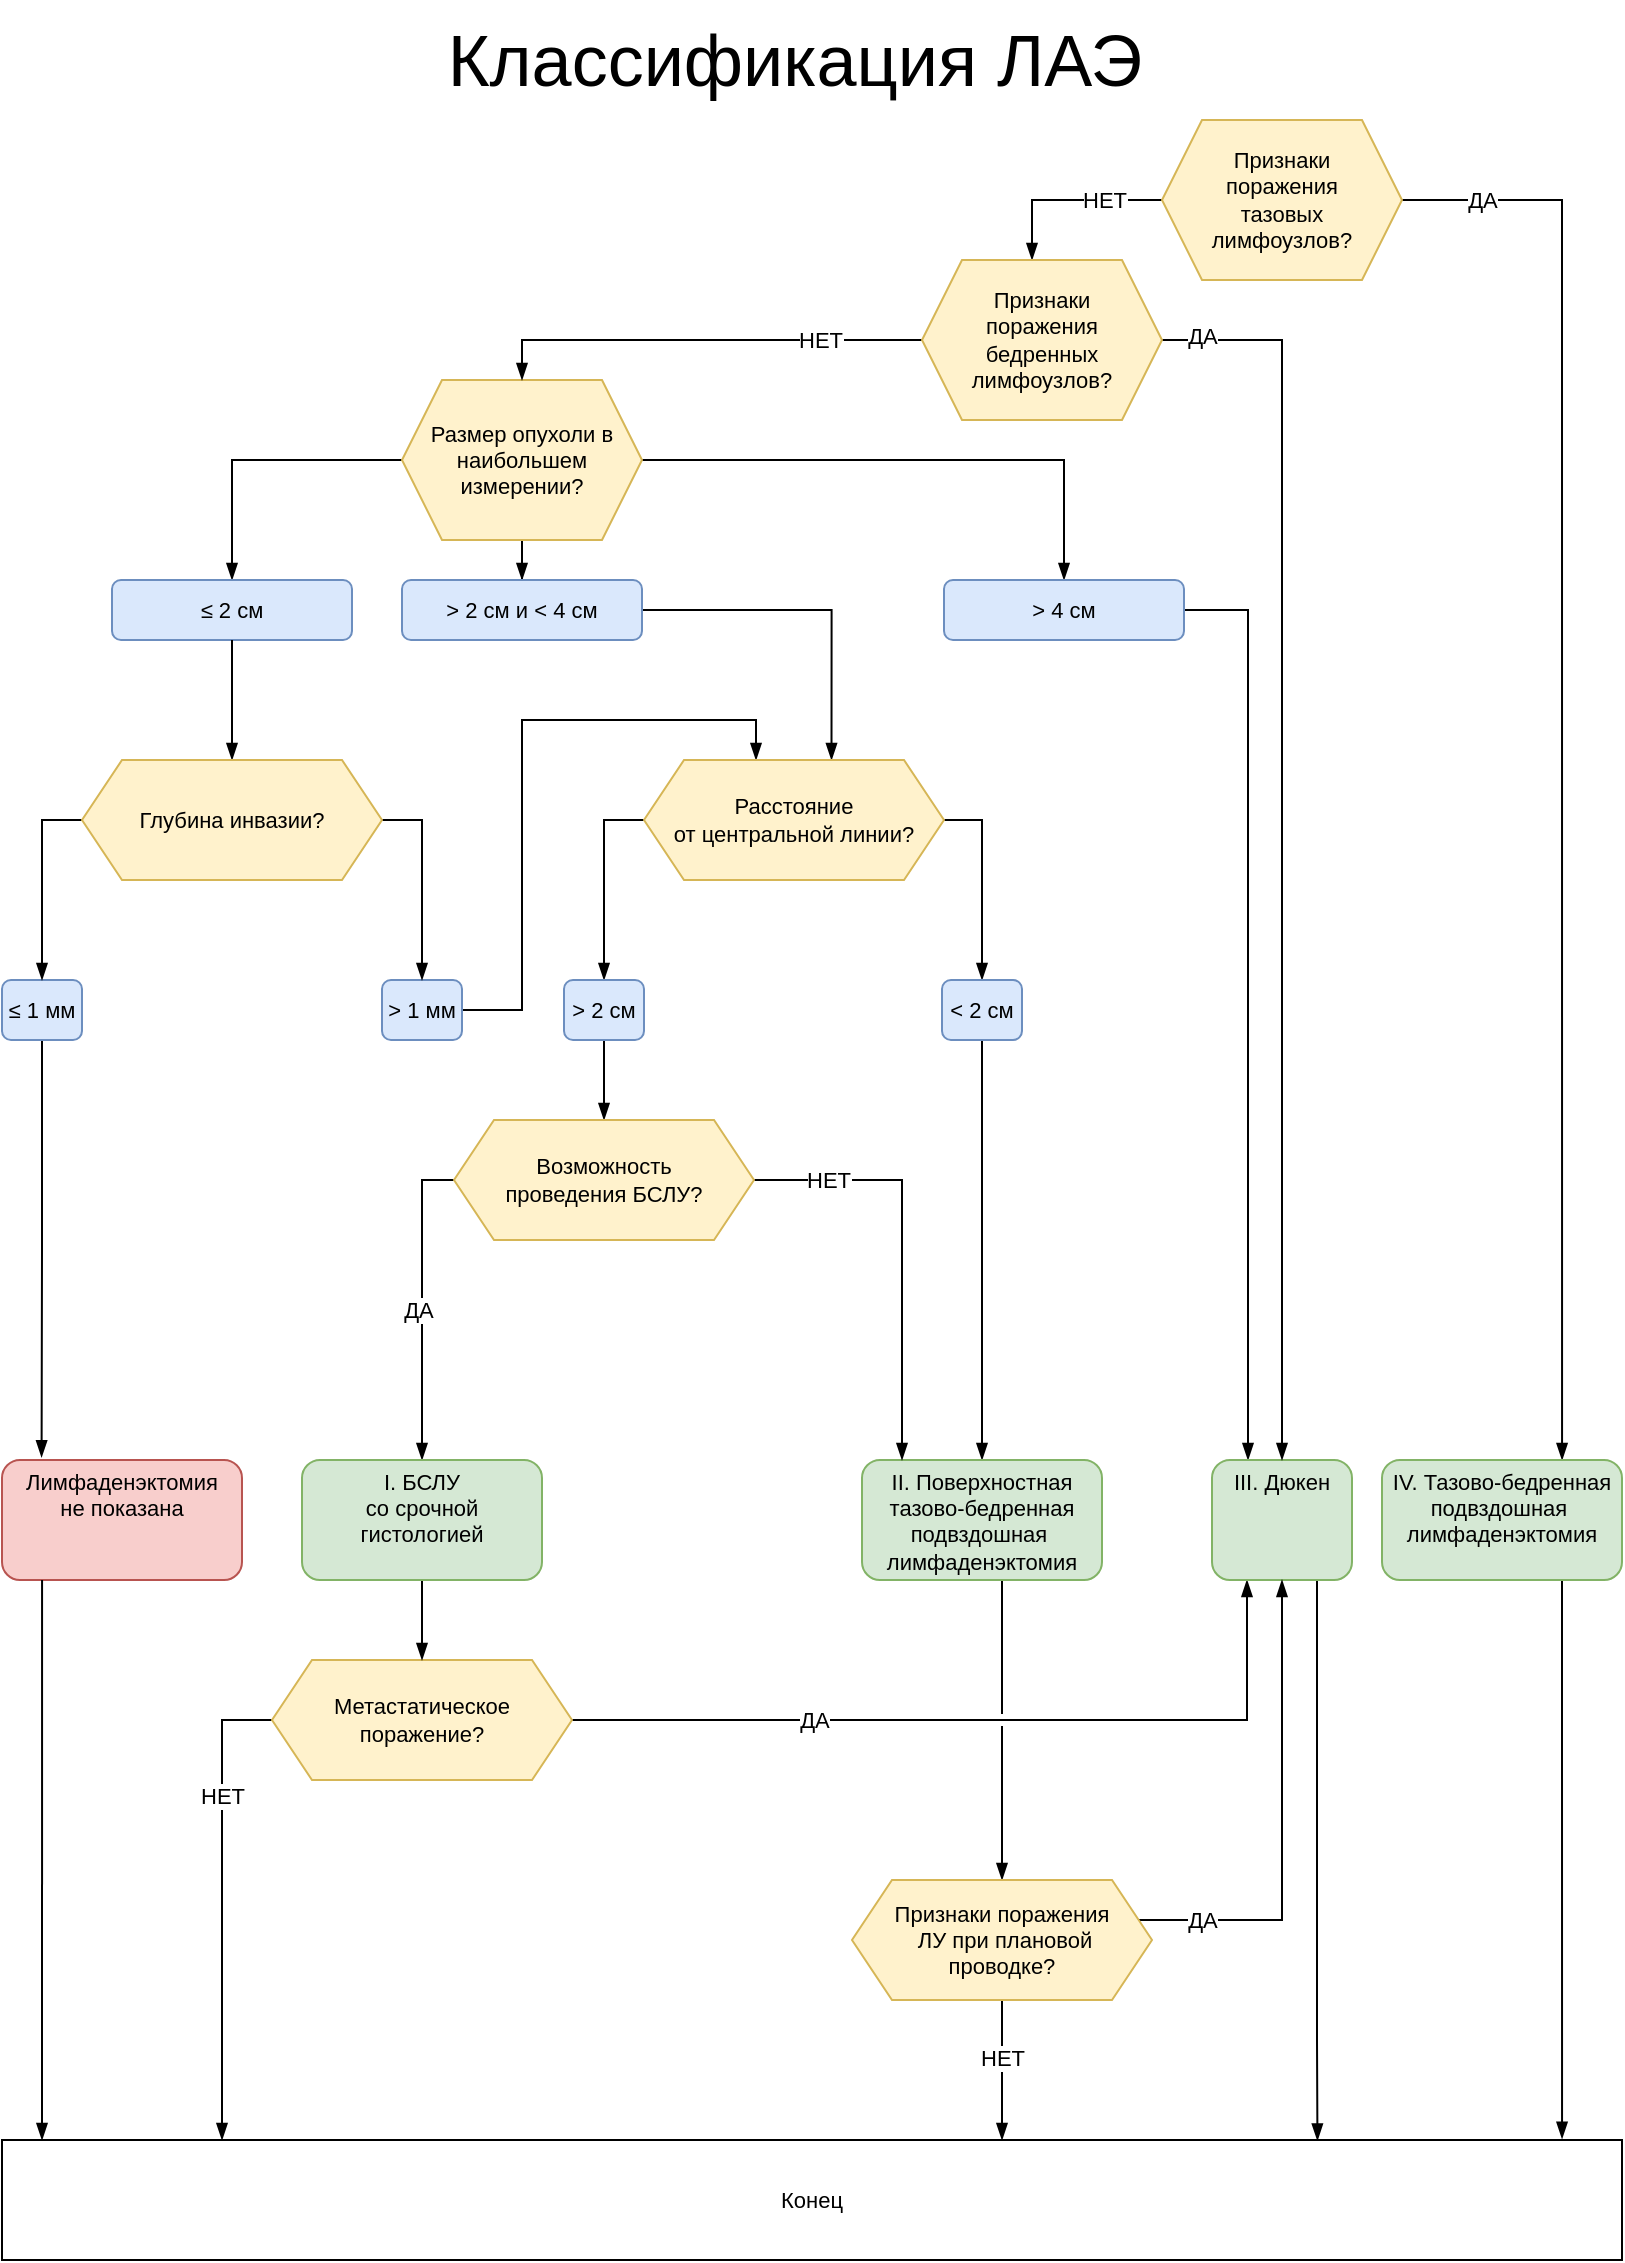 <mxfile version="21.2.8" type="device">
  <diagram id="C5RBs43oDa-KdzZeNtuy" name="Page-1">
    <mxGraphModel dx="1891" dy="1104" grid="1" gridSize="10" guides="1" tooltips="1" connect="1" arrows="1" fold="1" page="1" pageScale="1" pageWidth="827" pageHeight="1169" math="0" shadow="0">
      <root>
        <mxCell id="WIyWlLk6GJQsqaUBKTNV-0" />
        <mxCell id="WIyWlLk6GJQsqaUBKTNV-1" parent="WIyWlLk6GJQsqaUBKTNV-0" />
        <mxCell id="_jp2UerT5N_s9_eImcSw-8" style="edgeStyle=orthogonalEdgeStyle;rounded=0;orthogonalLoop=1;jettySize=auto;html=1;exitX=1;exitY=0.5;exitDx=0;exitDy=0;endArrow=blockThin;startSize=5;endFill=1;labelBackgroundColor=none;" parent="WIyWlLk6GJQsqaUBKTNV-1" source="_jp2UerT5N_s9_eImcSw-1" edge="1">
          <mxGeometry relative="1" as="geometry">
            <Array as="points">
              <mxPoint x="790" y="110" />
            </Array>
            <mxPoint x="709.998" y="40.023" as="sourcePoint" />
            <mxPoint x="790.033" y="740" as="targetPoint" />
          </mxGeometry>
        </mxCell>
        <mxCell id="_jp2UerT5N_s9_eImcSw-9" value="ДА" style="edgeLabel;html=1;align=center;verticalAlign=middle;resizable=0;points=[];endArrow=blockThin;rounded=0;strokeColor=default;startSize=5;endFill=1;labelBackgroundColor=default;" parent="_jp2UerT5N_s9_eImcSw-8" vertex="1" connectable="0">
          <mxGeometry x="-0.007" y="-3" relative="1" as="geometry">
            <mxPoint x="-37" y="-273" as="offset" />
          </mxGeometry>
        </mxCell>
        <mxCell id="_jp2UerT5N_s9_eImcSw-78" style="edgeStyle=orthogonalEdgeStyle;rounded=0;orthogonalLoop=1;jettySize=auto;html=1;endArrow=blockThin;startSize=5;endFill=1;labelBackgroundColor=none;" parent="WIyWlLk6GJQsqaUBKTNV-1" source="_jp2UerT5N_s9_eImcSw-1" target="_jp2UerT5N_s9_eImcSw-76" edge="1">
          <mxGeometry relative="1" as="geometry">
            <Array as="points">
              <mxPoint x="525" y="110" />
            </Array>
          </mxGeometry>
        </mxCell>
        <mxCell id="_jp2UerT5N_s9_eImcSw-79" value="НЕТ" style="edgeLabel;html=1;align=center;verticalAlign=middle;resizable=0;points=[];endArrow=blockThin;rounded=0;strokeColor=default;startSize=5;endFill=1;labelBackgroundColor=default;" parent="_jp2UerT5N_s9_eImcSw-78" vertex="1" connectable="0">
          <mxGeometry x="0.192" y="-1" relative="1" as="geometry">
            <mxPoint x="27" y="1" as="offset" />
          </mxGeometry>
        </mxCell>
        <mxCell id="_jp2UerT5N_s9_eImcSw-1" value="Признаки &lt;br&gt;поражения &lt;br&gt;тазовых &lt;br&gt;лимфоузлов?" style="shape=hexagon;perimeter=hexagonPerimeter2;whiteSpace=wrap;html=1;fixedSize=1;labelBackgroundColor=none;endArrow=blockThin;fontSize=11;rounded=0;startSize=5;endFill=1;fillColor=#fff2cc;strokeColor=#d6b656;" parent="WIyWlLk6GJQsqaUBKTNV-1" vertex="1">
          <mxGeometry x="590" y="70" width="120" height="80" as="geometry" />
        </mxCell>
        <mxCell id="_jp2UerT5N_s9_eImcSw-13" style="edgeStyle=orthogonalEdgeStyle;rounded=0;orthogonalLoop=1;jettySize=auto;html=1;entryX=0.5;entryY=0;entryDx=0;entryDy=0;exitX=0;exitY=0.5;exitDx=0;exitDy=0;startSize=5;endArrow=blockThin;endFill=1;labelBackgroundColor=none;" parent="WIyWlLk6GJQsqaUBKTNV-1" source="_jp2UerT5N_s9_eImcSw-4" target="_jp2UerT5N_s9_eImcSw-10" edge="1">
          <mxGeometry relative="1" as="geometry" />
        </mxCell>
        <mxCell id="_jp2UerT5N_s9_eImcSw-14" style="edgeStyle=orthogonalEdgeStyle;rounded=0;orthogonalLoop=1;jettySize=auto;html=1;exitX=0.5;exitY=1;exitDx=0;exitDy=0;endArrow=blockThin;startSize=5;endFill=1;labelBackgroundColor=none;" parent="WIyWlLk6GJQsqaUBKTNV-1" source="_jp2UerT5N_s9_eImcSw-4" target="_jp2UerT5N_s9_eImcSw-11" edge="1">
          <mxGeometry relative="1" as="geometry" />
        </mxCell>
        <mxCell id="_jp2UerT5N_s9_eImcSw-15" style="edgeStyle=orthogonalEdgeStyle;rounded=0;orthogonalLoop=1;jettySize=auto;html=1;entryX=0.5;entryY=0;entryDx=0;entryDy=0;endArrow=blockThin;startSize=5;endFill=1;labelBackgroundColor=none;" parent="WIyWlLk6GJQsqaUBKTNV-1" source="_jp2UerT5N_s9_eImcSw-4" target="_jp2UerT5N_s9_eImcSw-12" edge="1">
          <mxGeometry relative="1" as="geometry">
            <Array as="points">
              <mxPoint x="541" y="240" />
            </Array>
          </mxGeometry>
        </mxCell>
        <mxCell id="_jp2UerT5N_s9_eImcSw-4" value="Размер опухоли в наибольшем измерении?" style="shape=hexagon;perimeter=hexagonPerimeter2;whiteSpace=wrap;html=1;fixedSize=1;labelBackgroundColor=none;endArrow=blockThin;fontSize=11;rounded=0;startSize=5;endFill=1;fillColor=#fff2cc;strokeColor=#d6b656;" parent="WIyWlLk6GJQsqaUBKTNV-1" vertex="1">
          <mxGeometry x="210" y="200" width="120" height="80" as="geometry" />
        </mxCell>
        <mxCell id="_jp2UerT5N_s9_eImcSw-67" style="edgeStyle=orthogonalEdgeStyle;rounded=0;orthogonalLoop=1;jettySize=auto;html=1;entryX=0.963;entryY=-0.011;entryDx=0;entryDy=0;entryPerimeter=0;endArrow=blockThin;startSize=5;endFill=1;labelBackgroundColor=none;" parent="WIyWlLk6GJQsqaUBKTNV-1" source="_jp2UerT5N_s9_eImcSw-7" target="_jp2UerT5N_s9_eImcSw-43" edge="1">
          <mxGeometry relative="1" as="geometry">
            <Array as="points">
              <mxPoint x="790" y="850" />
              <mxPoint x="790" y="850" />
            </Array>
          </mxGeometry>
        </mxCell>
        <mxCell id="_jp2UerT5N_s9_eImcSw-7" value="IV. Тазово-бедренная подвздошная&amp;nbsp;&lt;br&gt;лимфаденэктомия" style="rounded=1;whiteSpace=wrap;html=1;fillColor=#d5e8d4;strokeColor=#82b366;labelBackgroundColor=none;endArrow=blockThin;fontSize=11;startSize=5;endFill=1;perimeterSpacing=0;verticalAlign=top;spacingTop=0;spacing=0;spacingLeft=2;spacingBottom=0;spacingRight=2;" parent="WIyWlLk6GJQsqaUBKTNV-1" vertex="1">
          <mxGeometry x="700" y="740" width="120" height="60" as="geometry" />
        </mxCell>
        <mxCell id="_jp2UerT5N_s9_eImcSw-10" value="≤ 2 см" style="rounded=1;whiteSpace=wrap;html=1;labelBackgroundColor=none;endArrow=blockThin;fontSize=11;startSize=5;endFill=1;fillColor=#dae8fc;strokeColor=#6c8ebf;" parent="WIyWlLk6GJQsqaUBKTNV-1" vertex="1">
          <mxGeometry x="65" y="300" width="120" height="30" as="geometry" />
        </mxCell>
        <mxCell id="_jp2UerT5N_s9_eImcSw-30" style="edgeStyle=orthogonalEdgeStyle;rounded=0;orthogonalLoop=1;jettySize=auto;html=1;entryX=0.625;entryY=0;entryDx=0;entryDy=0;endArrow=blockThin;startSize=5;endFill=1;labelBackgroundColor=none;" parent="WIyWlLk6GJQsqaUBKTNV-1" source="_jp2UerT5N_s9_eImcSw-11" target="_jp2UerT5N_s9_eImcSw-28" edge="1">
          <mxGeometry relative="1" as="geometry">
            <Array as="points">
              <mxPoint x="425" y="315" />
            </Array>
          </mxGeometry>
        </mxCell>
        <mxCell id="_jp2UerT5N_s9_eImcSw-11" value="&amp;gt;&amp;nbsp;2 см и &amp;lt; 4 см" style="rounded=1;whiteSpace=wrap;html=1;labelBackgroundColor=none;endArrow=blockThin;fontSize=11;startSize=5;endFill=1;fillColor=#dae8fc;strokeColor=#6c8ebf;" parent="WIyWlLk6GJQsqaUBKTNV-1" vertex="1">
          <mxGeometry x="210" y="300" width="120" height="30" as="geometry" />
        </mxCell>
        <mxCell id="_jp2UerT5N_s9_eImcSw-51" style="edgeStyle=orthogonalEdgeStyle;rounded=0;orthogonalLoop=1;jettySize=auto;html=1;endArrow=blockThin;startSize=5;endFill=1;labelBackgroundColor=none;entryX=0.25;entryY=0;entryDx=0;entryDy=0;" parent="WIyWlLk6GJQsqaUBKTNV-1" source="_jp2UerT5N_s9_eImcSw-12" target="_jp2UerT5N_s9_eImcSw-35" edge="1">
          <mxGeometry relative="1" as="geometry">
            <mxPoint x="525" y="390" as="targetPoint" />
            <Array as="points">
              <mxPoint x="633" y="315" />
              <mxPoint x="633" y="740" />
            </Array>
          </mxGeometry>
        </mxCell>
        <mxCell id="_jp2UerT5N_s9_eImcSw-12" value="&amp;gt;&amp;nbsp;4 см" style="rounded=1;whiteSpace=wrap;html=1;labelBackgroundColor=none;endArrow=blockThin;fontSize=11;startSize=5;endFill=1;fillColor=#dae8fc;strokeColor=#6c8ebf;" parent="WIyWlLk6GJQsqaUBKTNV-1" vertex="1">
          <mxGeometry x="481" y="300" width="120" height="30" as="geometry" />
        </mxCell>
        <mxCell id="_jp2UerT5N_s9_eImcSw-46" style="edgeStyle=orthogonalEdgeStyle;rounded=0;orthogonalLoop=1;jettySize=auto;html=1;entryX=0.165;entryY=-0.024;entryDx=0;entryDy=0;entryPerimeter=0;endArrow=blockThin;startSize=5;endFill=1;labelBackgroundColor=none;" parent="WIyWlLk6GJQsqaUBKTNV-1" source="_jp2UerT5N_s9_eImcSw-20" target="_jp2UerT5N_s9_eImcSw-26" edge="1">
          <mxGeometry relative="1" as="geometry" />
        </mxCell>
        <mxCell id="_jp2UerT5N_s9_eImcSw-20" value="≤ 1 мм" style="rounded=1;whiteSpace=wrap;html=1;labelBackgroundColor=none;endArrow=blockThin;fontSize=11;startSize=5;endFill=1;fillColor=#dae8fc;strokeColor=#6c8ebf;" parent="WIyWlLk6GJQsqaUBKTNV-1" vertex="1">
          <mxGeometry x="10" y="500" width="40" height="30" as="geometry" />
        </mxCell>
        <mxCell id="_jp2UerT5N_s9_eImcSw-29" style="edgeStyle=orthogonalEdgeStyle;rounded=0;orthogonalLoop=1;jettySize=auto;html=1;entryX=0.375;entryY=0;entryDx=0;entryDy=0;endArrow=blockThin;startSize=5;endFill=1;labelBackgroundColor=none;" parent="WIyWlLk6GJQsqaUBKTNV-1" source="_jp2UerT5N_s9_eImcSw-21" target="_jp2UerT5N_s9_eImcSw-28" edge="1">
          <mxGeometry relative="1" as="geometry">
            <Array as="points">
              <mxPoint x="270" y="515" />
              <mxPoint x="270" y="370" />
              <mxPoint x="387" y="370" />
              <mxPoint x="387" y="390" />
            </Array>
            <mxPoint x="410" y="360" as="targetPoint" />
          </mxGeometry>
        </mxCell>
        <mxCell id="_jp2UerT5N_s9_eImcSw-21" value="&amp;gt; 1 мм" style="rounded=1;whiteSpace=wrap;html=1;labelBackgroundColor=none;endArrow=blockThin;fontSize=11;startSize=5;endFill=1;fillColor=#dae8fc;strokeColor=#6c8ebf;" parent="WIyWlLk6GJQsqaUBKTNV-1" vertex="1">
          <mxGeometry x="200" y="500" width="40" height="30" as="geometry" />
        </mxCell>
        <mxCell id="_jp2UerT5N_s9_eImcSw-24" style="edgeStyle=orthogonalEdgeStyle;rounded=0;orthogonalLoop=1;jettySize=auto;html=1;exitX=1;exitY=0.5;exitDx=0;exitDy=0;endArrow=blockThin;startSize=5;endFill=1;labelBackgroundColor=none;" parent="WIyWlLk6GJQsqaUBKTNV-1" source="_jp2UerT5N_s9_eImcSw-22" target="_jp2UerT5N_s9_eImcSw-21" edge="1">
          <mxGeometry relative="1" as="geometry">
            <Array as="points">
              <mxPoint x="220" y="420" />
            </Array>
          </mxGeometry>
        </mxCell>
        <mxCell id="_jp2UerT5N_s9_eImcSw-59" style="edgeStyle=orthogonalEdgeStyle;rounded=0;orthogonalLoop=1;jettySize=auto;html=1;entryX=0.5;entryY=0;entryDx=0;entryDy=0;exitX=0;exitY=0.5;exitDx=0;exitDy=0;endArrow=blockThin;startSize=5;endFill=1;labelBackgroundColor=none;" parent="WIyWlLk6GJQsqaUBKTNV-1" source="_jp2UerT5N_s9_eImcSw-22" target="_jp2UerT5N_s9_eImcSw-20" edge="1">
          <mxGeometry relative="1" as="geometry">
            <Array as="points">
              <mxPoint x="30" y="420" />
            </Array>
          </mxGeometry>
        </mxCell>
        <mxCell id="_jp2UerT5N_s9_eImcSw-26" value="Лимфаденэктомия &lt;br&gt;не показана" style="rounded=1;whiteSpace=wrap;html=1;fillColor=#f8cecc;strokeColor=#b85450;labelBackgroundColor=none;endArrow=blockThin;fontSize=11;startSize=5;endFill=1;verticalAlign=top;spacingTop=0;spacing=0;spacingLeft=2;spacingBottom=0;spacingRight=2;" parent="WIyWlLk6GJQsqaUBKTNV-1" vertex="1">
          <mxGeometry x="10" y="740" width="120" height="60" as="geometry" />
        </mxCell>
        <mxCell id="_jp2UerT5N_s9_eImcSw-33" style="edgeStyle=orthogonalEdgeStyle;rounded=0;orthogonalLoop=1;jettySize=auto;html=1;entryX=0.5;entryY=0;entryDx=0;entryDy=0;exitX=0;exitY=0.5;exitDx=0;exitDy=0;endArrow=blockThin;startSize=5;endFill=1;labelBackgroundColor=none;" parent="WIyWlLk6GJQsqaUBKTNV-1" source="_jp2UerT5N_s9_eImcSw-28" target="_jp2UerT5N_s9_eImcSw-31" edge="1">
          <mxGeometry relative="1" as="geometry">
            <mxPoint x="376" y="450" as="sourcePoint" />
            <Array as="points">
              <mxPoint x="311" y="420" />
            </Array>
          </mxGeometry>
        </mxCell>
        <mxCell id="_jp2UerT5N_s9_eImcSw-34" style="edgeStyle=orthogonalEdgeStyle;rounded=0;orthogonalLoop=1;jettySize=auto;html=1;entryX=0.5;entryY=0;entryDx=0;entryDy=0;exitX=1;exitY=0.5;exitDx=0;exitDy=0;endArrow=blockThin;startSize=5;endFill=1;labelBackgroundColor=none;" parent="WIyWlLk6GJQsqaUBKTNV-1" source="_jp2UerT5N_s9_eImcSw-28" target="_jp2UerT5N_s9_eImcSw-32" edge="1">
          <mxGeometry relative="1" as="geometry">
            <mxPoint x="376" y="450" as="sourcePoint" />
            <Array as="points">
              <mxPoint x="500" y="420" />
              <mxPoint x="500" y="500" />
            </Array>
          </mxGeometry>
        </mxCell>
        <mxCell id="_jp2UerT5N_s9_eImcSw-28" value="Расстояние &lt;br&gt;от центральной линии?" style="shape=hexagon;perimeter=hexagonPerimeter2;whiteSpace=wrap;html=1;fixedSize=1;labelBackgroundColor=none;endArrow=blockThin;fontSize=11;rounded=0;startSize=5;endFill=1;fillColor=#fff2cc;strokeColor=#d6b656;" parent="WIyWlLk6GJQsqaUBKTNV-1" vertex="1">
          <mxGeometry x="331" y="390" width="150" height="60" as="geometry" />
        </mxCell>
        <mxCell id="_jp2UerT5N_s9_eImcSw-37" style="edgeStyle=orthogonalEdgeStyle;rounded=0;orthogonalLoop=1;jettySize=auto;html=1;entryX=0.5;entryY=0;entryDx=0;entryDy=0;endArrow=blockThin;startSize=5;endFill=1;labelBackgroundColor=none;" parent="WIyWlLk6GJQsqaUBKTNV-1" source="_jp2UerT5N_s9_eImcSw-31" target="_jp2UerT5N_s9_eImcSw-68" edge="1">
          <mxGeometry relative="1" as="geometry">
            <mxPoint x="331" y="580" as="targetPoint" />
          </mxGeometry>
        </mxCell>
        <mxCell id="_jp2UerT5N_s9_eImcSw-31" value="&amp;gt;&amp;nbsp;2 см" style="rounded=1;whiteSpace=wrap;html=1;labelBackgroundColor=none;endArrow=blockThin;fontSize=11;startSize=5;endFill=1;fillColor=#dae8fc;strokeColor=#6c8ebf;" parent="WIyWlLk6GJQsqaUBKTNV-1" vertex="1">
          <mxGeometry x="291" y="500" width="40" height="30" as="geometry" />
        </mxCell>
        <mxCell id="_jp2UerT5N_s9_eImcSw-41" style="edgeStyle=orthogonalEdgeStyle;rounded=0;orthogonalLoop=1;jettySize=auto;html=1;jumpStyle=gap;exitX=1;exitY=0.5;exitDx=0;exitDy=0;entryX=0.25;entryY=1;entryDx=0;entryDy=0;endArrow=blockThin;startSize=5;endFill=1;labelBackgroundColor=none;" parent="WIyWlLk6GJQsqaUBKTNV-1" source="_jp2UerT5N_s9_eImcSw-40" target="_jp2UerT5N_s9_eImcSw-35" edge="1">
          <mxGeometry relative="1" as="geometry">
            <mxPoint x="36" y="860" as="targetPoint" />
            <Array as="points">
              <mxPoint x="632" y="870" />
            </Array>
          </mxGeometry>
        </mxCell>
        <mxCell id="_jp2UerT5N_s9_eImcSw-42" value="ДА" style="edgeLabel;html=1;align=center;verticalAlign=middle;resizable=0;points=[];endArrow=blockThin;rounded=0;strokeColor=default;startSize=5;endFill=1;labelBackgroundColor=default;" parent="_jp2UerT5N_s9_eImcSw-41" vertex="1" connectable="0">
          <mxGeometry x="-0.123" y="-1" relative="1" as="geometry">
            <mxPoint x="-58" y="-1" as="offset" />
          </mxGeometry>
        </mxCell>
        <mxCell id="_jp2UerT5N_s9_eImcSw-48" style="edgeStyle=orthogonalEdgeStyle;rounded=0;orthogonalLoop=1;jettySize=auto;html=1;entryX=0.5;entryY=0;entryDx=0;entryDy=0;endArrow=blockThin;startSize=5;endFill=1;labelBackgroundColor=none;" parent="WIyWlLk6GJQsqaUBKTNV-1" source="_jp2UerT5N_s9_eImcSw-32" target="_jp2UerT5N_s9_eImcSw-57" edge="1">
          <mxGeometry relative="1" as="geometry">
            <mxPoint x="497" y="620" as="targetPoint" />
            <Array as="points">
              <mxPoint x="500" y="740" />
            </Array>
          </mxGeometry>
        </mxCell>
        <mxCell id="_jp2UerT5N_s9_eImcSw-32" value="&amp;lt;&amp;nbsp;2 см" style="rounded=1;whiteSpace=wrap;html=1;labelBackgroundColor=none;endArrow=blockThin;fontSize=11;startSize=5;endFill=1;fillColor=#dae8fc;strokeColor=#6c8ebf;" parent="WIyWlLk6GJQsqaUBKTNV-1" vertex="1">
          <mxGeometry x="480" y="500" width="40" height="30" as="geometry" />
        </mxCell>
        <mxCell id="_jp2UerT5N_s9_eImcSw-49" style="edgeStyle=orthogonalEdgeStyle;rounded=0;orthogonalLoop=1;jettySize=auto;html=1;exitX=0.75;exitY=1;exitDx=0;exitDy=0;entryX=0.812;entryY=0.004;entryDx=0;entryDy=0;entryPerimeter=0;endArrow=blockThin;startSize=5;endFill=1;labelBackgroundColor=none;" parent="WIyWlLk6GJQsqaUBKTNV-1" source="_jp2UerT5N_s9_eImcSw-35" target="_jp2UerT5N_s9_eImcSw-43" edge="1">
          <mxGeometry relative="1" as="geometry">
            <mxPoint x="680" y="1040" as="targetPoint" />
            <Array as="points">
              <mxPoint x="668" y="1030" />
              <mxPoint x="668" y="1030" />
            </Array>
          </mxGeometry>
        </mxCell>
        <mxCell id="_jp2UerT5N_s9_eImcSw-35" value="III. Дюкен" style="rounded=1;whiteSpace=wrap;html=1;fillColor=#d5e8d4;strokeColor=#82b366;labelBackgroundColor=none;endArrow=blockThin;fontSize=11;startSize=5;endFill=1;verticalAlign=top;spacingTop=0;spacing=0;spacingLeft=2;spacingBottom=0;spacingRight=2;" parent="WIyWlLk6GJQsqaUBKTNV-1" vertex="1">
          <mxGeometry x="615" y="740" width="70" height="60" as="geometry" />
        </mxCell>
        <mxCell id="_jp2UerT5N_s9_eImcSw-44" style="edgeStyle=orthogonalEdgeStyle;rounded=0;orthogonalLoop=1;jettySize=auto;html=1;endArrow=blockThin;startSize=5;endFill=1;labelBackgroundColor=none;" parent="WIyWlLk6GJQsqaUBKTNV-1" source="_jp2UerT5N_s9_eImcSw-40" target="_jp2UerT5N_s9_eImcSw-43" edge="1">
          <mxGeometry relative="1" as="geometry">
            <mxPoint x="376.059" y="1080" as="targetPoint" />
            <Array as="points">
              <mxPoint x="120" y="870" />
            </Array>
          </mxGeometry>
        </mxCell>
        <mxCell id="_jp2UerT5N_s9_eImcSw-45" value="НЕТ" style="edgeLabel;html=1;align=center;verticalAlign=middle;resizable=0;points=[];endArrow=blockThin;rounded=0;strokeColor=default;startSize=5;endFill=1;labelBackgroundColor=default;" parent="_jp2UerT5N_s9_eImcSw-44" vertex="1" connectable="0">
          <mxGeometry x="-0.211" y="2" relative="1" as="geometry">
            <mxPoint x="-2" y="-30" as="offset" />
          </mxGeometry>
        </mxCell>
        <mxCell id="_jp2UerT5N_s9_eImcSw-40" value="Метастатическое поражение?" style="shape=hexagon;perimeter=hexagonPerimeter2;whiteSpace=wrap;html=1;fixedSize=1;labelBackgroundColor=none;endArrow=blockThin;fontSize=11;rounded=0;startSize=5;endFill=1;fillColor=#fff2cc;strokeColor=#d6b656;" parent="WIyWlLk6GJQsqaUBKTNV-1" vertex="1">
          <mxGeometry x="145" y="840" width="150" height="60" as="geometry" />
        </mxCell>
        <mxCell id="_jp2UerT5N_s9_eImcSw-43" value="Конец" style="rounded=0;whiteSpace=wrap;html=1;labelBackgroundColor=none;endArrow=blockThin;fontSize=11;startSize=5;endFill=1;" parent="WIyWlLk6GJQsqaUBKTNV-1" vertex="1">
          <mxGeometry x="10" y="1080" width="810" height="60" as="geometry" />
        </mxCell>
        <mxCell id="_jp2UerT5N_s9_eImcSw-47" style="edgeStyle=orthogonalEdgeStyle;rounded=0;orthogonalLoop=1;jettySize=auto;html=1;jumpStyle=arc;exitX=0.167;exitY=1;exitDx=0;exitDy=0;exitPerimeter=0;endArrow=blockThin;startSize=5;endFill=1;labelBackgroundColor=none;" parent="WIyWlLk6GJQsqaUBKTNV-1" source="_jp2UerT5N_s9_eImcSw-26" edge="1">
          <mxGeometry relative="1" as="geometry">
            <mxPoint x="30" y="1080" as="targetPoint" />
            <Array as="points">
              <mxPoint x="30" y="1080" />
            </Array>
          </mxGeometry>
        </mxCell>
        <mxCell id="_jp2UerT5N_s9_eImcSw-55" style="edgeStyle=orthogonalEdgeStyle;rounded=0;orthogonalLoop=1;jettySize=auto;html=1;entryX=0.5;entryY=0;entryDx=0;entryDy=0;" parent="WIyWlLk6GJQsqaUBKTNV-1" edge="1">
          <mxGeometry relative="1" as="geometry">
            <mxPoint x="925" y="470" as="sourcePoint" />
            <Array as="points">
              <mxPoint x="925" y="500" />
              <mxPoint x="925" y="500" />
            </Array>
          </mxGeometry>
        </mxCell>
        <mxCell id="_jp2UerT5N_s9_eImcSw-85" style="edgeStyle=orthogonalEdgeStyle;rounded=0;orthogonalLoop=1;jettySize=auto;html=1;endArrow=blockThin;startSize=5;endFill=1;labelBackgroundColor=none;jumpStyle=gap;" parent="WIyWlLk6GJQsqaUBKTNV-1" source="_jp2UerT5N_s9_eImcSw-57" target="_jp2UerT5N_s9_eImcSw-84" edge="1">
          <mxGeometry relative="1" as="geometry">
            <Array as="points">
              <mxPoint x="510" y="900" />
              <mxPoint x="510" y="900" />
            </Array>
          </mxGeometry>
        </mxCell>
        <mxCell id="_jp2UerT5N_s9_eImcSw-57" value="II. Поверхностная тазово-бедренная подвздошная&amp;nbsp;&lt;br&gt;лимфаденэктомия" style="rounded=1;whiteSpace=wrap;html=1;fillColor=#d5e8d4;strokeColor=#82b366;labelBackgroundColor=none;endArrow=blockThin;fontSize=11;startSize=5;endFill=1;verticalAlign=top;spacing=0;spacingTop=0;spacingLeft=2;spacingBottom=0;spacingRight=2;" parent="WIyWlLk6GJQsqaUBKTNV-1" vertex="1">
          <mxGeometry x="440" y="740" width="120" height="60" as="geometry" />
        </mxCell>
        <mxCell id="_jp2UerT5N_s9_eImcSw-61" value="" style="edgeStyle=orthogonalEdgeStyle;rounded=0;orthogonalLoop=1;jettySize=auto;html=1;endArrow=blockThin;startSize=5;endFill=1;labelBackgroundColor=none;" parent="WIyWlLk6GJQsqaUBKTNV-1" source="_jp2UerT5N_s9_eImcSw-10" target="_jp2UerT5N_s9_eImcSw-22" edge="1">
          <mxGeometry relative="1" as="geometry">
            <mxPoint x="106" y="280" as="sourcePoint" />
            <mxPoint x="106" y="400" as="targetPoint" />
          </mxGeometry>
        </mxCell>
        <mxCell id="_jp2UerT5N_s9_eImcSw-22" value="Глубина инвазии?" style="shape=hexagon;perimeter=hexagonPerimeter2;whiteSpace=wrap;html=1;fixedSize=1;labelBackgroundColor=none;endArrow=blockThin;fontSize=11;rounded=0;startSize=5;endFill=1;fillColor=#fff2cc;strokeColor=#d6b656;" parent="WIyWlLk6GJQsqaUBKTNV-1" vertex="1">
          <mxGeometry x="50" y="390" width="150" height="60" as="geometry" />
        </mxCell>
        <mxCell id="_jp2UerT5N_s9_eImcSw-70" style="edgeStyle=orthogonalEdgeStyle;rounded=0;orthogonalLoop=1;jettySize=auto;html=1;endArrow=blockThin;startSize=5;endFill=1;labelBackgroundColor=none;" parent="WIyWlLk6GJQsqaUBKTNV-1" source="_jp2UerT5N_s9_eImcSw-68" target="_jp2UerT5N_s9_eImcSw-69" edge="1">
          <mxGeometry relative="1" as="geometry">
            <Array as="points">
              <mxPoint x="220" y="600" />
            </Array>
          </mxGeometry>
        </mxCell>
        <mxCell id="_jp2UerT5N_s9_eImcSw-71" value="ДА" style="edgeLabel;html=1;align=center;verticalAlign=middle;resizable=0;points=[];endArrow=blockThin;rounded=0;strokeColor=default;startSize=5;endFill=1;labelBackgroundColor=default;" parent="_jp2UerT5N_s9_eImcSw-70" vertex="1" connectable="0">
          <mxGeometry x="0.034" y="-2" relative="1" as="geometry">
            <mxPoint as="offset" />
          </mxGeometry>
        </mxCell>
        <mxCell id="_jp2UerT5N_s9_eImcSw-72" style="edgeStyle=orthogonalEdgeStyle;rounded=0;orthogonalLoop=1;jettySize=auto;html=1;shadow=0;jumpStyle=arc;exitX=1;exitY=0.5;exitDx=0;exitDy=0;endArrow=blockThin;startSize=5;endFill=1;labelBackgroundColor=none;" parent="WIyWlLk6GJQsqaUBKTNV-1" source="_jp2UerT5N_s9_eImcSw-68" target="_jp2UerT5N_s9_eImcSw-57" edge="1">
          <mxGeometry relative="1" as="geometry">
            <mxPoint x="331" y="630" as="sourcePoint" />
            <mxPoint x="601" y="656" as="targetPoint" />
            <Array as="points">
              <mxPoint x="460" y="600" />
            </Array>
          </mxGeometry>
        </mxCell>
        <mxCell id="_jp2UerT5N_s9_eImcSw-73" value="НЕТ" style="edgeLabel;html=1;align=center;verticalAlign=middle;resizable=0;points=[];endArrow=blockThin;rounded=0;strokeColor=default;startSize=5;endFill=1;labelBackgroundColor=default;" parent="_jp2UerT5N_s9_eImcSw-72" vertex="1" connectable="0">
          <mxGeometry x="-0.441" relative="1" as="geometry">
            <mxPoint x="-23" as="offset" />
          </mxGeometry>
        </mxCell>
        <mxCell id="_jp2UerT5N_s9_eImcSw-68" value="Возможность&lt;br&gt;проведения БСЛУ?" style="shape=hexagon;perimeter=hexagonPerimeter2;whiteSpace=wrap;html=1;fixedSize=1;labelBackgroundColor=none;endArrow=blockThin;fontSize=11;rounded=0;startSize=5;endFill=1;fillColor=#fff2cc;strokeColor=#d6b656;" parent="WIyWlLk6GJQsqaUBKTNV-1" vertex="1">
          <mxGeometry x="236" y="570" width="150" height="60" as="geometry" />
        </mxCell>
        <mxCell id="_jp2UerT5N_s9_eImcSw-74" style="edgeStyle=orthogonalEdgeStyle;rounded=0;orthogonalLoop=1;jettySize=auto;html=1;endArrow=blockThin;startSize=5;endFill=1;labelBackgroundColor=none;" parent="WIyWlLk6GJQsqaUBKTNV-1" source="_jp2UerT5N_s9_eImcSw-69" target="_jp2UerT5N_s9_eImcSw-40" edge="1">
          <mxGeometry relative="1" as="geometry" />
        </mxCell>
        <mxCell id="_jp2UerT5N_s9_eImcSw-69" value="I. БСЛУ&lt;br&gt;со срочной гистологией" style="rounded=1;whiteSpace=wrap;html=1;fillColor=#d5e8d4;strokeColor=#82b366;labelBackgroundColor=none;endArrow=blockThin;fontSize=11;startSize=5;endFill=1;verticalAlign=top;spacingTop=0;spacing=0;spacingLeft=2;spacingBottom=0;spacingRight=2;" parent="WIyWlLk6GJQsqaUBKTNV-1" vertex="1">
          <mxGeometry x="160" y="740" width="120" height="60" as="geometry" />
        </mxCell>
        <mxCell id="_jp2UerT5N_s9_eImcSw-80" style="edgeStyle=orthogonalEdgeStyle;rounded=0;orthogonalLoop=1;jettySize=auto;html=1;endArrow=blockThin;startSize=5;endFill=1;labelBackgroundColor=none;" parent="WIyWlLk6GJQsqaUBKTNV-1" source="_jp2UerT5N_s9_eImcSw-76" target="_jp2UerT5N_s9_eImcSw-4" edge="1">
          <mxGeometry relative="1" as="geometry">
            <Array as="points">
              <mxPoint x="270" y="180" />
            </Array>
          </mxGeometry>
        </mxCell>
        <mxCell id="_jp2UerT5N_s9_eImcSw-81" value="НЕТ" style="edgeLabel;html=1;align=center;verticalAlign=middle;resizable=0;points=[];endArrow=blockThin;rounded=0;strokeColor=default;startSize=5;endFill=1;labelBackgroundColor=default;" parent="_jp2UerT5N_s9_eImcSw-80" vertex="1" connectable="0">
          <mxGeometry x="-0.316" y="-1" relative="1" as="geometry">
            <mxPoint x="24" y="1" as="offset" />
          </mxGeometry>
        </mxCell>
        <mxCell id="_jp2UerT5N_s9_eImcSw-82" style="edgeStyle=orthogonalEdgeStyle;rounded=0;orthogonalLoop=1;jettySize=auto;html=1;jumpStyle=arc;entryX=0.5;entryY=0;entryDx=0;entryDy=0;endArrow=blockThin;startSize=5;endFill=1;labelBackgroundColor=none;" parent="WIyWlLk6GJQsqaUBKTNV-1" source="_jp2UerT5N_s9_eImcSw-76" target="_jp2UerT5N_s9_eImcSw-35" edge="1">
          <mxGeometry relative="1" as="geometry">
            <mxPoint x="-14" y="840" as="targetPoint" />
            <Array as="points">
              <mxPoint x="650" y="180" />
            </Array>
          </mxGeometry>
        </mxCell>
        <mxCell id="_jp2UerT5N_s9_eImcSw-83" value="ДА" style="edgeLabel;html=1;align=center;verticalAlign=middle;resizable=0;points=[];endArrow=blockThin;rounded=0;strokeColor=default;startSize=5;endFill=1;labelBackgroundColor=default;" parent="_jp2UerT5N_s9_eImcSw-82" vertex="1" connectable="0">
          <mxGeometry x="-0.806" relative="1" as="geometry">
            <mxPoint x="-40" y="-2" as="offset" />
          </mxGeometry>
        </mxCell>
        <mxCell id="_jp2UerT5N_s9_eImcSw-76" value="Признаки &lt;br&gt;поражения &lt;br&gt;бедренных лимфоузлов?" style="shape=hexagon;perimeter=hexagonPerimeter2;whiteSpace=wrap;html=1;fixedSize=1;labelBackgroundColor=none;endArrow=blockThin;fontSize=11;rounded=0;startSize=5;endFill=1;fillColor=#fff2cc;strokeColor=#d6b656;" parent="WIyWlLk6GJQsqaUBKTNV-1" vertex="1">
          <mxGeometry x="470" y="140" width="120" height="80" as="geometry" />
        </mxCell>
        <mxCell id="_jp2UerT5N_s9_eImcSw-86" style="edgeStyle=orthogonalEdgeStyle;rounded=0;orthogonalLoop=1;jettySize=auto;html=1;endArrow=blockThin;startSize=5;endFill=1;labelBackgroundColor=none;" parent="WIyWlLk6GJQsqaUBKTNV-1" source="_jp2UerT5N_s9_eImcSw-84" target="_jp2UerT5N_s9_eImcSw-43" edge="1">
          <mxGeometry relative="1" as="geometry">
            <mxPoint x="524.54" y="1075.98" as="targetPoint" />
            <Array as="points">
              <mxPoint x="510" y="1080" />
              <mxPoint x="510" y="1080" />
            </Array>
          </mxGeometry>
        </mxCell>
        <mxCell id="_jp2UerT5N_s9_eImcSw-87" value="НЕТ" style="edgeLabel;html=1;align=center;verticalAlign=middle;resizable=0;points=[];endArrow=blockThin;rounded=0;strokeColor=default;startSize=5;endFill=1;labelBackgroundColor=default;" parent="_jp2UerT5N_s9_eImcSw-86" vertex="1" connectable="0">
          <mxGeometry x="-0.691" y="2" relative="1" as="geometry">
            <mxPoint x="-2" y="18" as="offset" />
          </mxGeometry>
        </mxCell>
        <mxCell id="_jp2UerT5N_s9_eImcSw-88" style="edgeStyle=orthogonalEdgeStyle;rounded=0;orthogonalLoop=1;jettySize=auto;html=1;entryX=0.5;entryY=1;entryDx=0;entryDy=0;jumpStyle=arc;endArrow=blockThin;startSize=5;endFill=1;labelBackgroundColor=none;" parent="WIyWlLk6GJQsqaUBKTNV-1" source="_jp2UerT5N_s9_eImcSw-84" target="_jp2UerT5N_s9_eImcSw-35" edge="1">
          <mxGeometry relative="1" as="geometry">
            <Array as="points">
              <mxPoint x="650" y="970" />
            </Array>
          </mxGeometry>
        </mxCell>
        <mxCell id="_jp2UerT5N_s9_eImcSw-90" value="ДА" style="edgeLabel;html=1;align=center;verticalAlign=middle;resizable=0;points=[];endArrow=blockThin;rounded=0;strokeColor=default;startSize=5;endFill=1;labelBackgroundColor=default;" parent="_jp2UerT5N_s9_eImcSw-88" vertex="1" connectable="0">
          <mxGeometry x="-0.742" y="5" relative="1" as="geometry">
            <mxPoint y="5" as="offset" />
          </mxGeometry>
        </mxCell>
        <mxCell id="_jp2UerT5N_s9_eImcSw-84" value="Признаки поражения&lt;br&gt;&amp;nbsp;ЛУ при плановой &lt;br&gt;проводке?" style="shape=hexagon;perimeter=hexagonPerimeter2;whiteSpace=wrap;html=1;fixedSize=1;labelBackgroundColor=none;endArrow=blockThin;fontSize=11;rounded=0;startSize=5;endFill=1;fillColor=#fff2cc;strokeColor=#d6b656;" parent="WIyWlLk6GJQsqaUBKTNV-1" vertex="1">
          <mxGeometry x="435" y="950" width="150" height="60" as="geometry" />
        </mxCell>
        <mxCell id="q8DfY71SDZZAUTqH6jWV-3" value="Классификация ЛАЭ" style="text;html=1;align=center;verticalAlign=middle;resizable=0;points=[];autosize=1;strokeColor=none;fillColor=none;fontSize=36;fontFamily=Helvetica;fontColor=default;" parent="WIyWlLk6GJQsqaUBKTNV-1" vertex="1">
          <mxGeometry x="221" y="10" width="370" height="60" as="geometry" />
        </mxCell>
      </root>
    </mxGraphModel>
  </diagram>
</mxfile>
